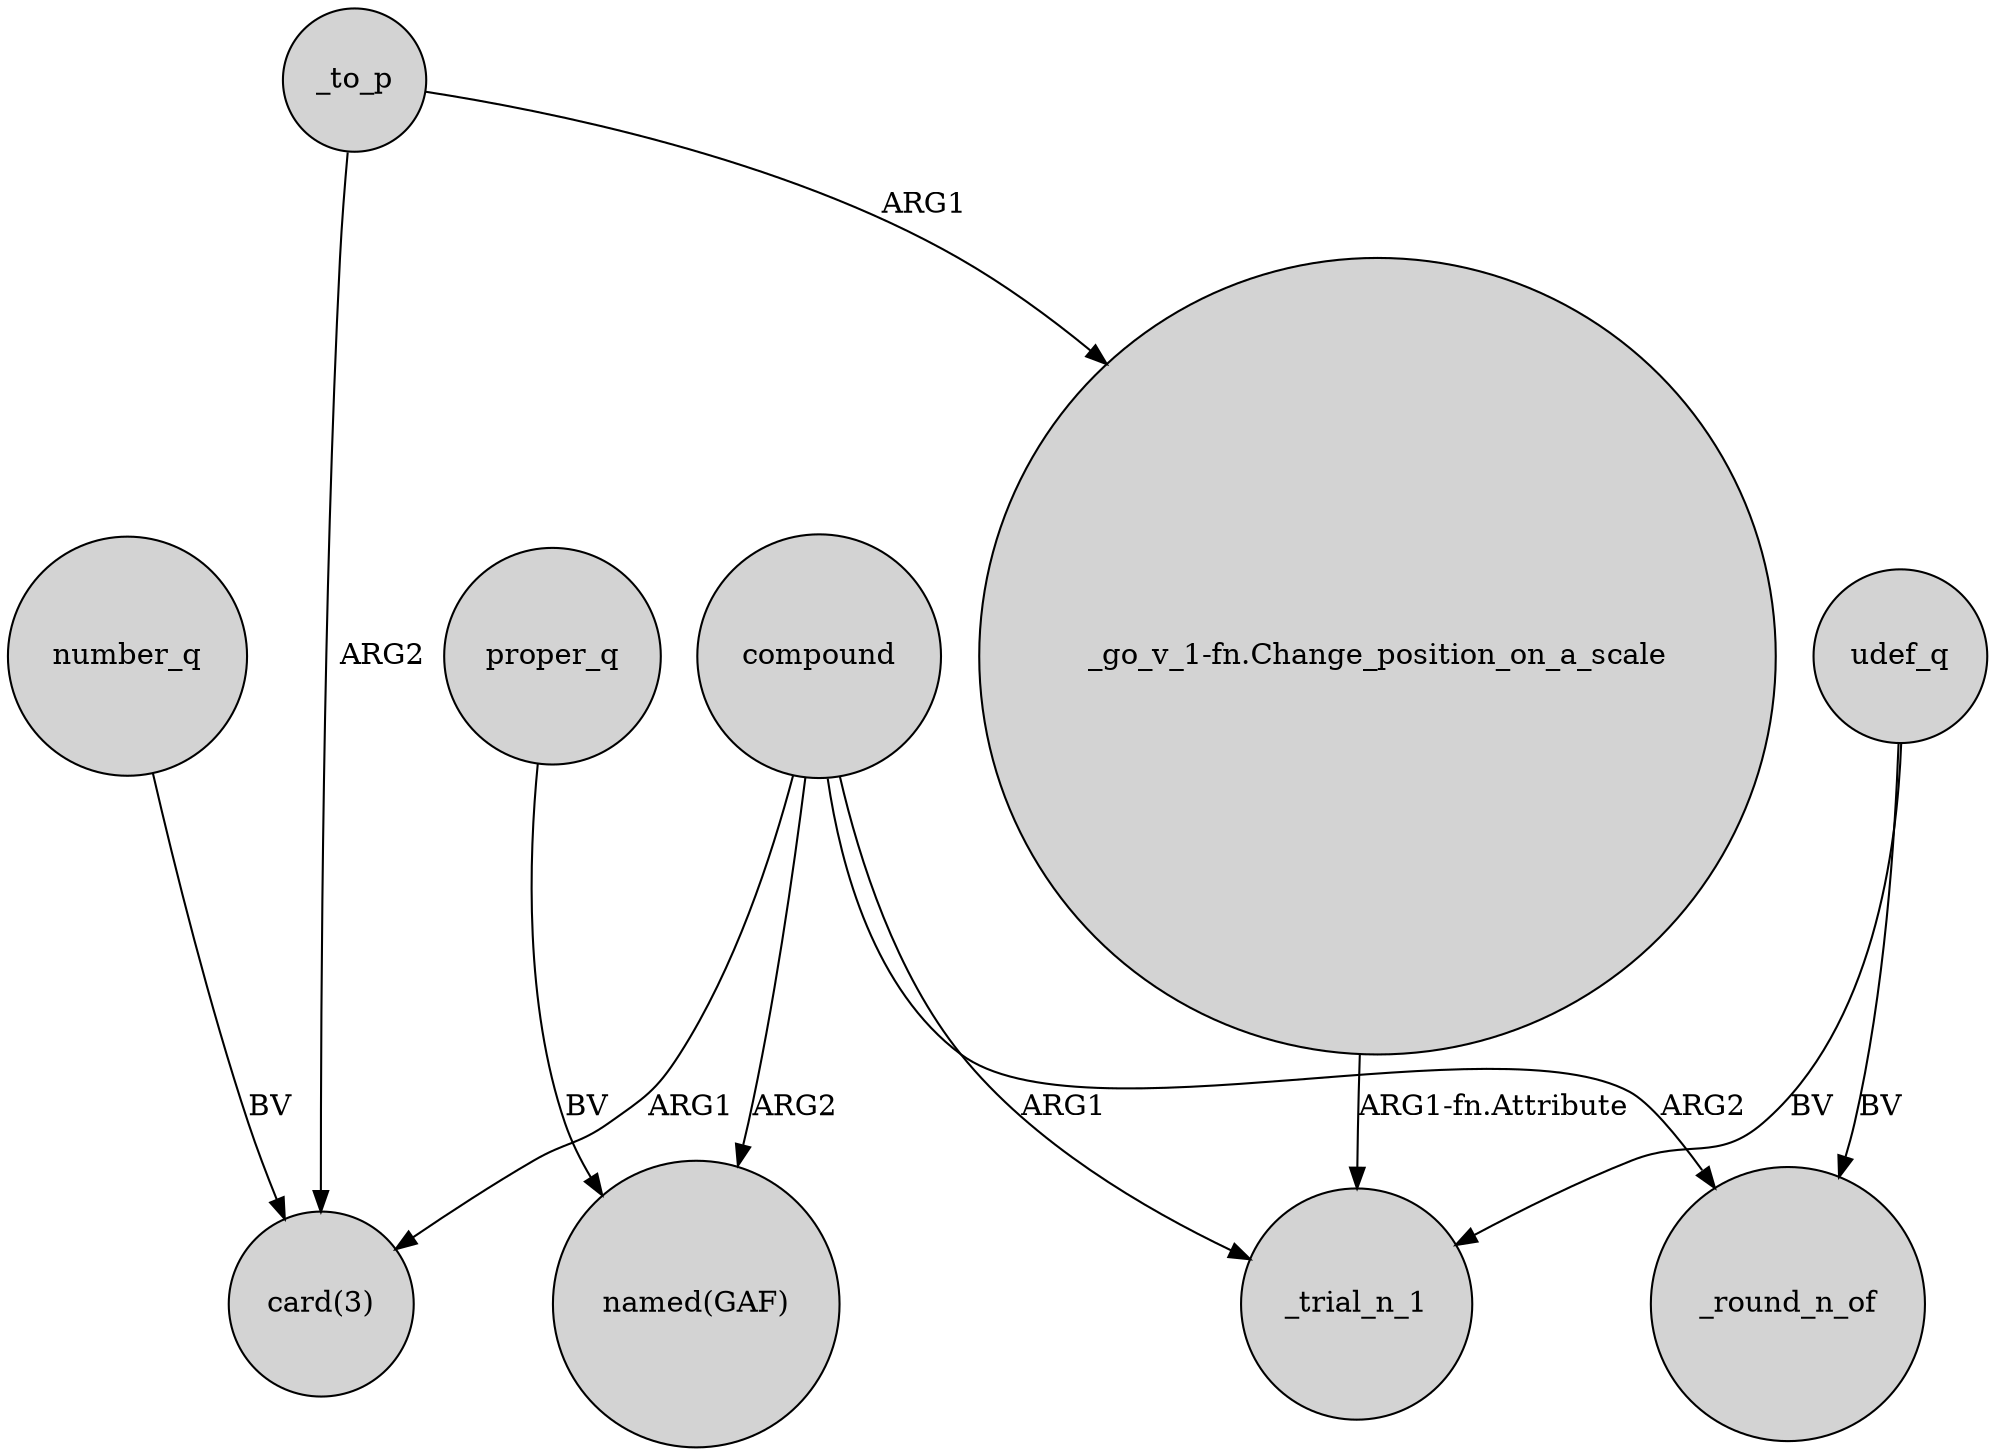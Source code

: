 digraph {
	node [shape=circle style=filled]
	compound -> "card(3)" [label=ARG1]
	proper_q -> "named(GAF)" [label=BV]
	_to_p -> "_go_v_1-fn.Change_position_on_a_scale" [label=ARG1]
	"_go_v_1-fn.Change_position_on_a_scale" -> _trial_n_1 [label="ARG1-fn.Attribute"]
	_to_p -> "card(3)" [label=ARG2]
	compound -> _trial_n_1 [label=ARG1]
	udef_q -> _round_n_of [label=BV]
	compound -> "named(GAF)" [label=ARG2]
	compound -> _round_n_of [label=ARG2]
	number_q -> "card(3)" [label=BV]
	udef_q -> _trial_n_1 [label=BV]
}
